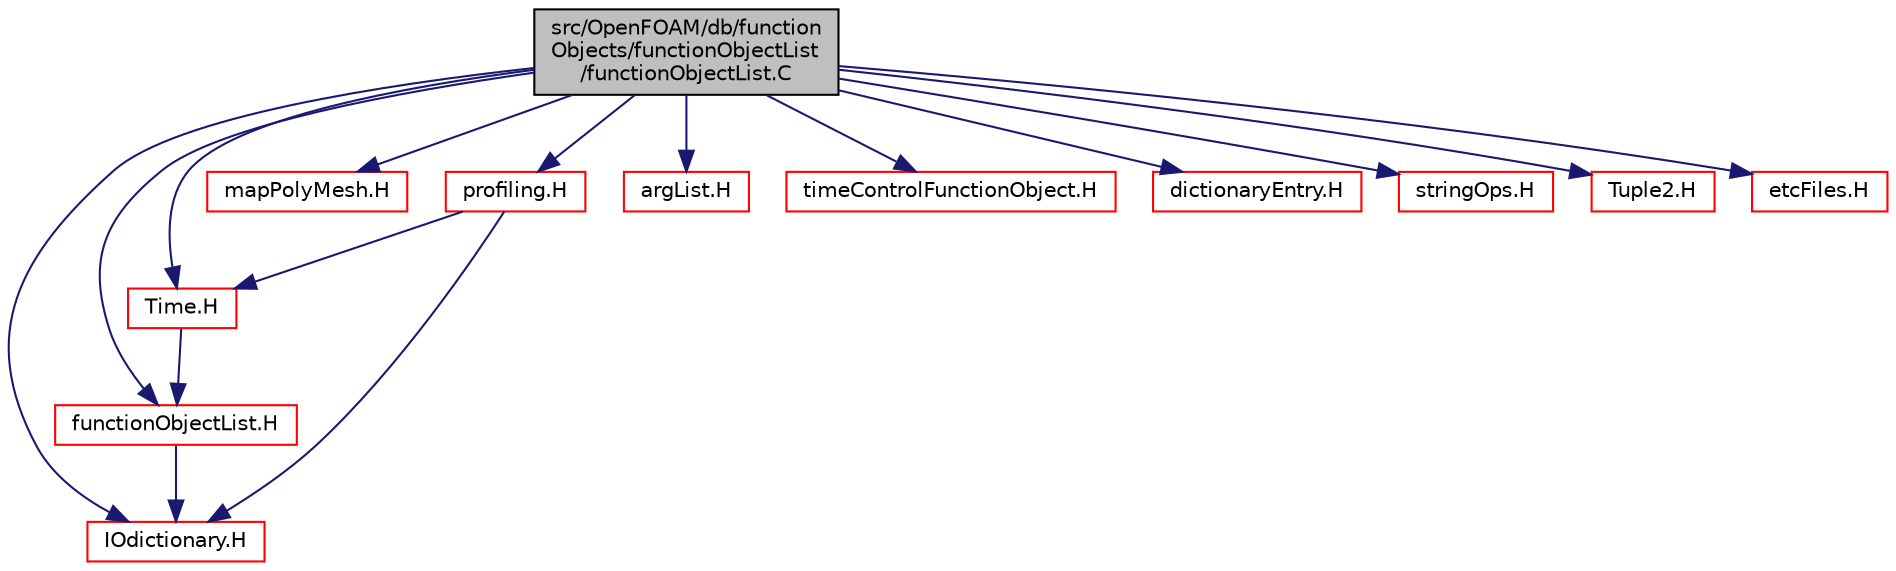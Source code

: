 digraph "src/OpenFOAM/db/functionObjects/functionObjectList/functionObjectList.C"
{
  bgcolor="transparent";
  edge [fontname="Helvetica",fontsize="10",labelfontname="Helvetica",labelfontsize="10"];
  node [fontname="Helvetica",fontsize="10",shape=record];
  Node1 [label="src/OpenFOAM/db/function\lObjects/functionObjectList\l/functionObjectList.C",height=0.2,width=0.4,color="black", fillcolor="grey75", style="filled" fontcolor="black"];
  Node1 -> Node2 [color="midnightblue",fontsize="10",style="solid",fontname="Helvetica"];
  Node2 [label="functionObjectList.H",height=0.2,width=0.4,color="red",URL="$functionObjectList_8H.html"];
  Node2 -> Node3 [color="midnightblue",fontsize="10",style="solid",fontname="Helvetica"];
  Node3 [label="IOdictionary.H",height=0.2,width=0.4,color="red",URL="$IOdictionary_8H.html"];
  Node1 -> Node4 [color="midnightblue",fontsize="10",style="solid",fontname="Helvetica"];
  Node4 [label="Time.H",height=0.2,width=0.4,color="red",URL="$Time_8H.html"];
  Node4 -> Node2 [color="midnightblue",fontsize="10",style="solid",fontname="Helvetica"];
  Node1 -> Node5 [color="midnightblue",fontsize="10",style="solid",fontname="Helvetica"];
  Node5 [label="mapPolyMesh.H",height=0.2,width=0.4,color="red",URL="$mapPolyMesh_8H.html"];
  Node1 -> Node6 [color="midnightblue",fontsize="10",style="solid",fontname="Helvetica"];
  Node6 [label="profiling.H",height=0.2,width=0.4,color="red",URL="$profiling_8H.html"];
  Node6 -> Node3 [color="midnightblue",fontsize="10",style="solid",fontname="Helvetica"];
  Node6 -> Node4 [color="midnightblue",fontsize="10",style="solid",fontname="Helvetica"];
  Node1 -> Node7 [color="midnightblue",fontsize="10",style="solid",fontname="Helvetica"];
  Node7 [label="argList.H",height=0.2,width=0.4,color="red",URL="$argList_8H.html"];
  Node1 -> Node8 [color="midnightblue",fontsize="10",style="solid",fontname="Helvetica"];
  Node8 [label="timeControlFunctionObject.H",height=0.2,width=0.4,color="red",URL="$timeControlFunctionObject_8H.html"];
  Node1 -> Node9 [color="midnightblue",fontsize="10",style="solid",fontname="Helvetica"];
  Node9 [label="dictionaryEntry.H",height=0.2,width=0.4,color="red",URL="$dictionaryEntry_8H.html"];
  Node1 -> Node10 [color="midnightblue",fontsize="10",style="solid",fontname="Helvetica"];
  Node10 [label="stringOps.H",height=0.2,width=0.4,color="red",URL="$stringOps_8H.html"];
  Node1 -> Node11 [color="midnightblue",fontsize="10",style="solid",fontname="Helvetica"];
  Node11 [label="Tuple2.H",height=0.2,width=0.4,color="red",URL="$Tuple2_8H.html"];
  Node1 -> Node12 [color="midnightblue",fontsize="10",style="solid",fontname="Helvetica"];
  Node12 [label="etcFiles.H",height=0.2,width=0.4,color="red",URL="$etcFiles_8H.html",tooltip="Functions to search &#39;etc&#39; directories for configuration files etc. "];
  Node1 -> Node3 [color="midnightblue",fontsize="10",style="solid",fontname="Helvetica"];
}
